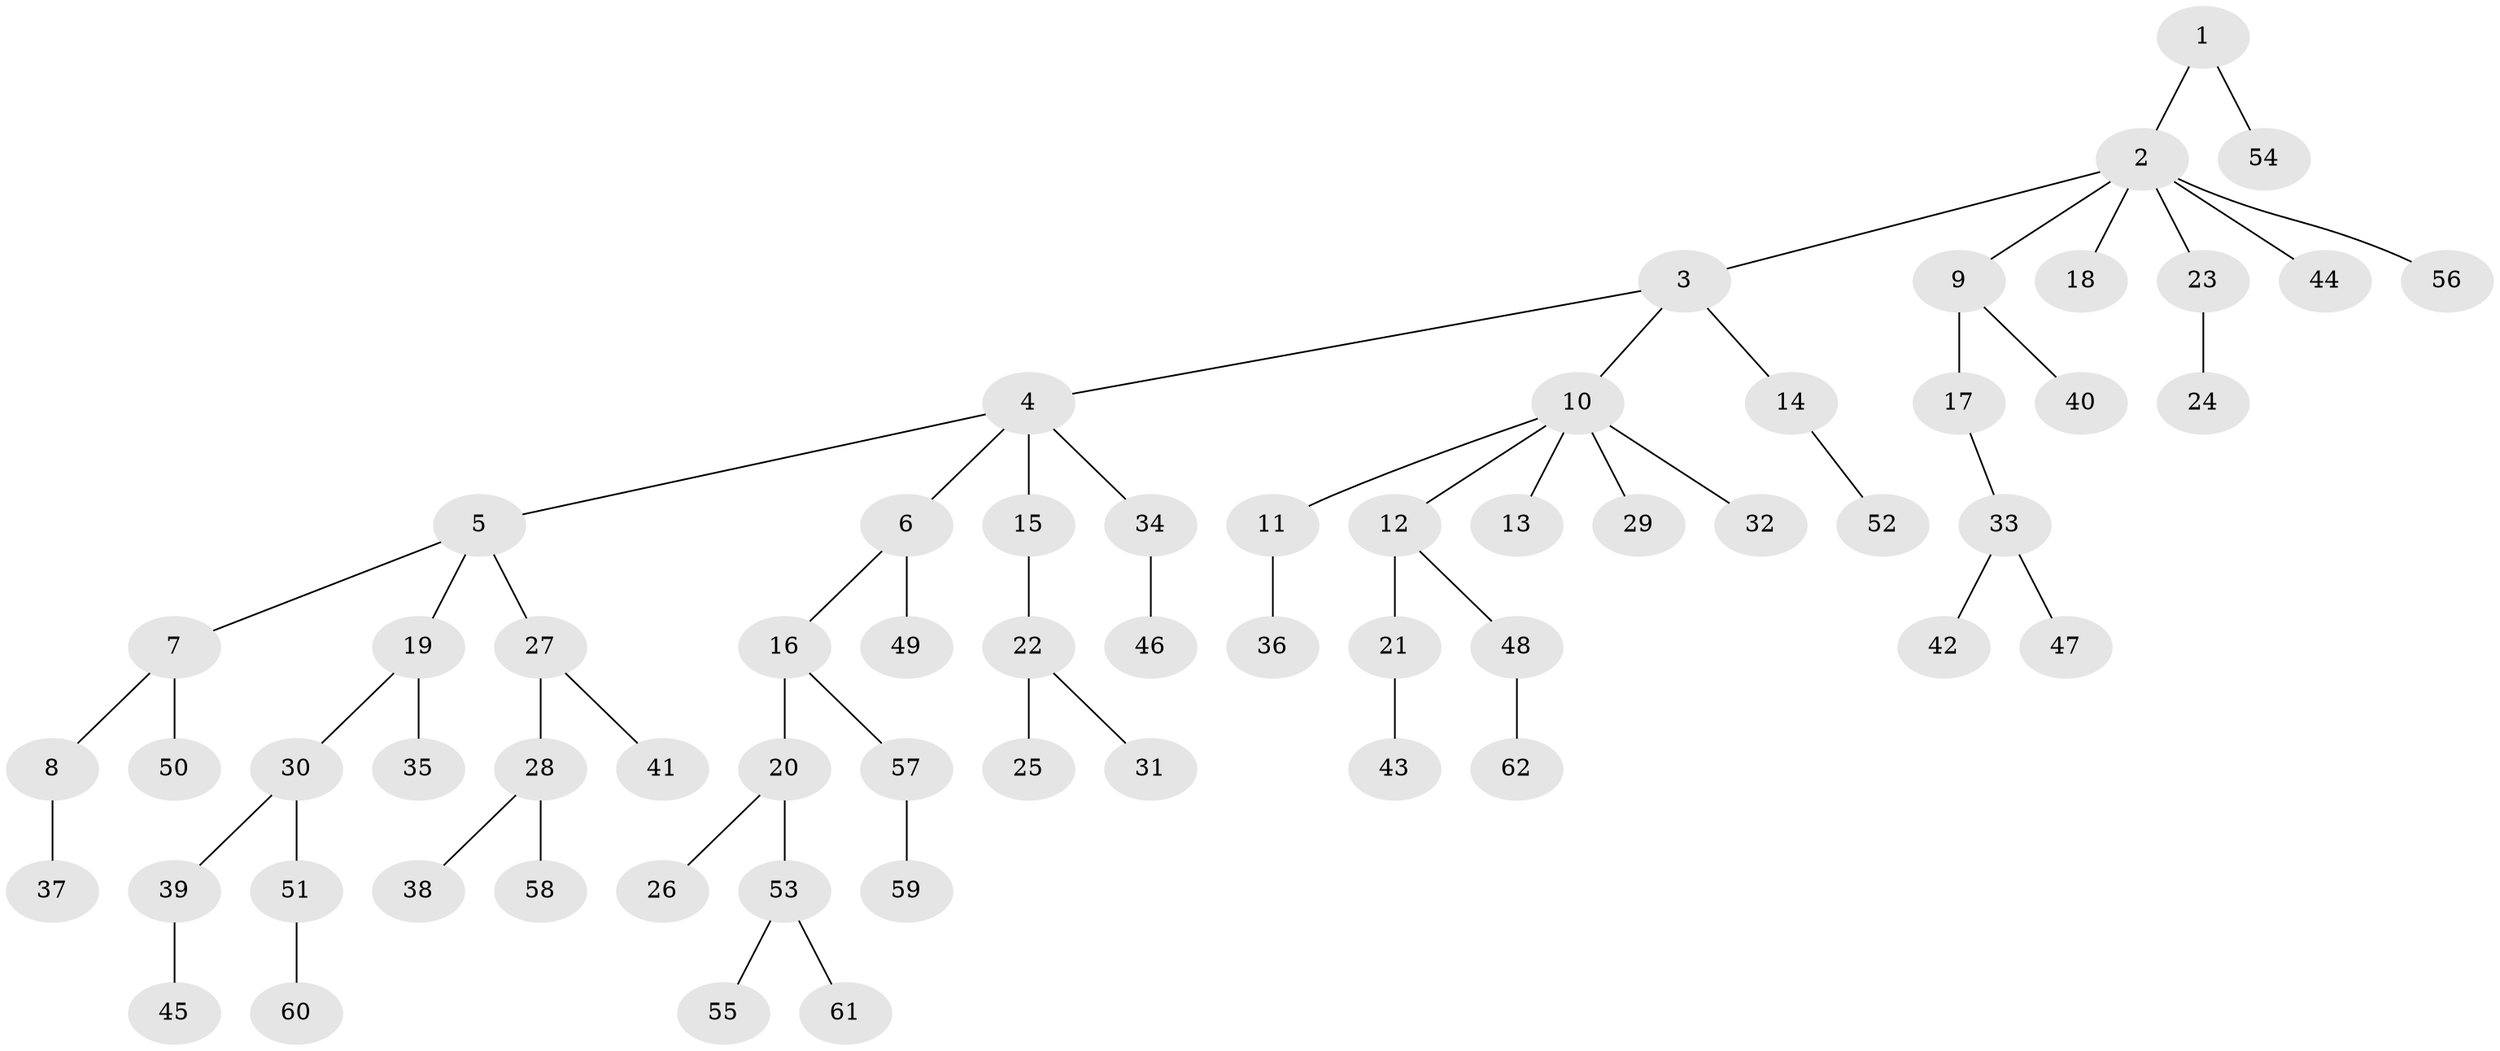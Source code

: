 // Generated by graph-tools (version 1.1) at 2025/15/03/09/25 04:15:21]
// undirected, 62 vertices, 61 edges
graph export_dot {
graph [start="1"]
  node [color=gray90,style=filled];
  1;
  2;
  3;
  4;
  5;
  6;
  7;
  8;
  9;
  10;
  11;
  12;
  13;
  14;
  15;
  16;
  17;
  18;
  19;
  20;
  21;
  22;
  23;
  24;
  25;
  26;
  27;
  28;
  29;
  30;
  31;
  32;
  33;
  34;
  35;
  36;
  37;
  38;
  39;
  40;
  41;
  42;
  43;
  44;
  45;
  46;
  47;
  48;
  49;
  50;
  51;
  52;
  53;
  54;
  55;
  56;
  57;
  58;
  59;
  60;
  61;
  62;
  1 -- 2;
  1 -- 54;
  2 -- 3;
  2 -- 9;
  2 -- 18;
  2 -- 23;
  2 -- 44;
  2 -- 56;
  3 -- 4;
  3 -- 10;
  3 -- 14;
  4 -- 5;
  4 -- 6;
  4 -- 15;
  4 -- 34;
  5 -- 7;
  5 -- 19;
  5 -- 27;
  6 -- 16;
  6 -- 49;
  7 -- 8;
  7 -- 50;
  8 -- 37;
  9 -- 17;
  9 -- 40;
  10 -- 11;
  10 -- 12;
  10 -- 13;
  10 -- 29;
  10 -- 32;
  11 -- 36;
  12 -- 21;
  12 -- 48;
  14 -- 52;
  15 -- 22;
  16 -- 20;
  16 -- 57;
  17 -- 33;
  19 -- 30;
  19 -- 35;
  20 -- 26;
  20 -- 53;
  21 -- 43;
  22 -- 25;
  22 -- 31;
  23 -- 24;
  27 -- 28;
  27 -- 41;
  28 -- 38;
  28 -- 58;
  30 -- 39;
  30 -- 51;
  33 -- 42;
  33 -- 47;
  34 -- 46;
  39 -- 45;
  48 -- 62;
  51 -- 60;
  53 -- 55;
  53 -- 61;
  57 -- 59;
}
